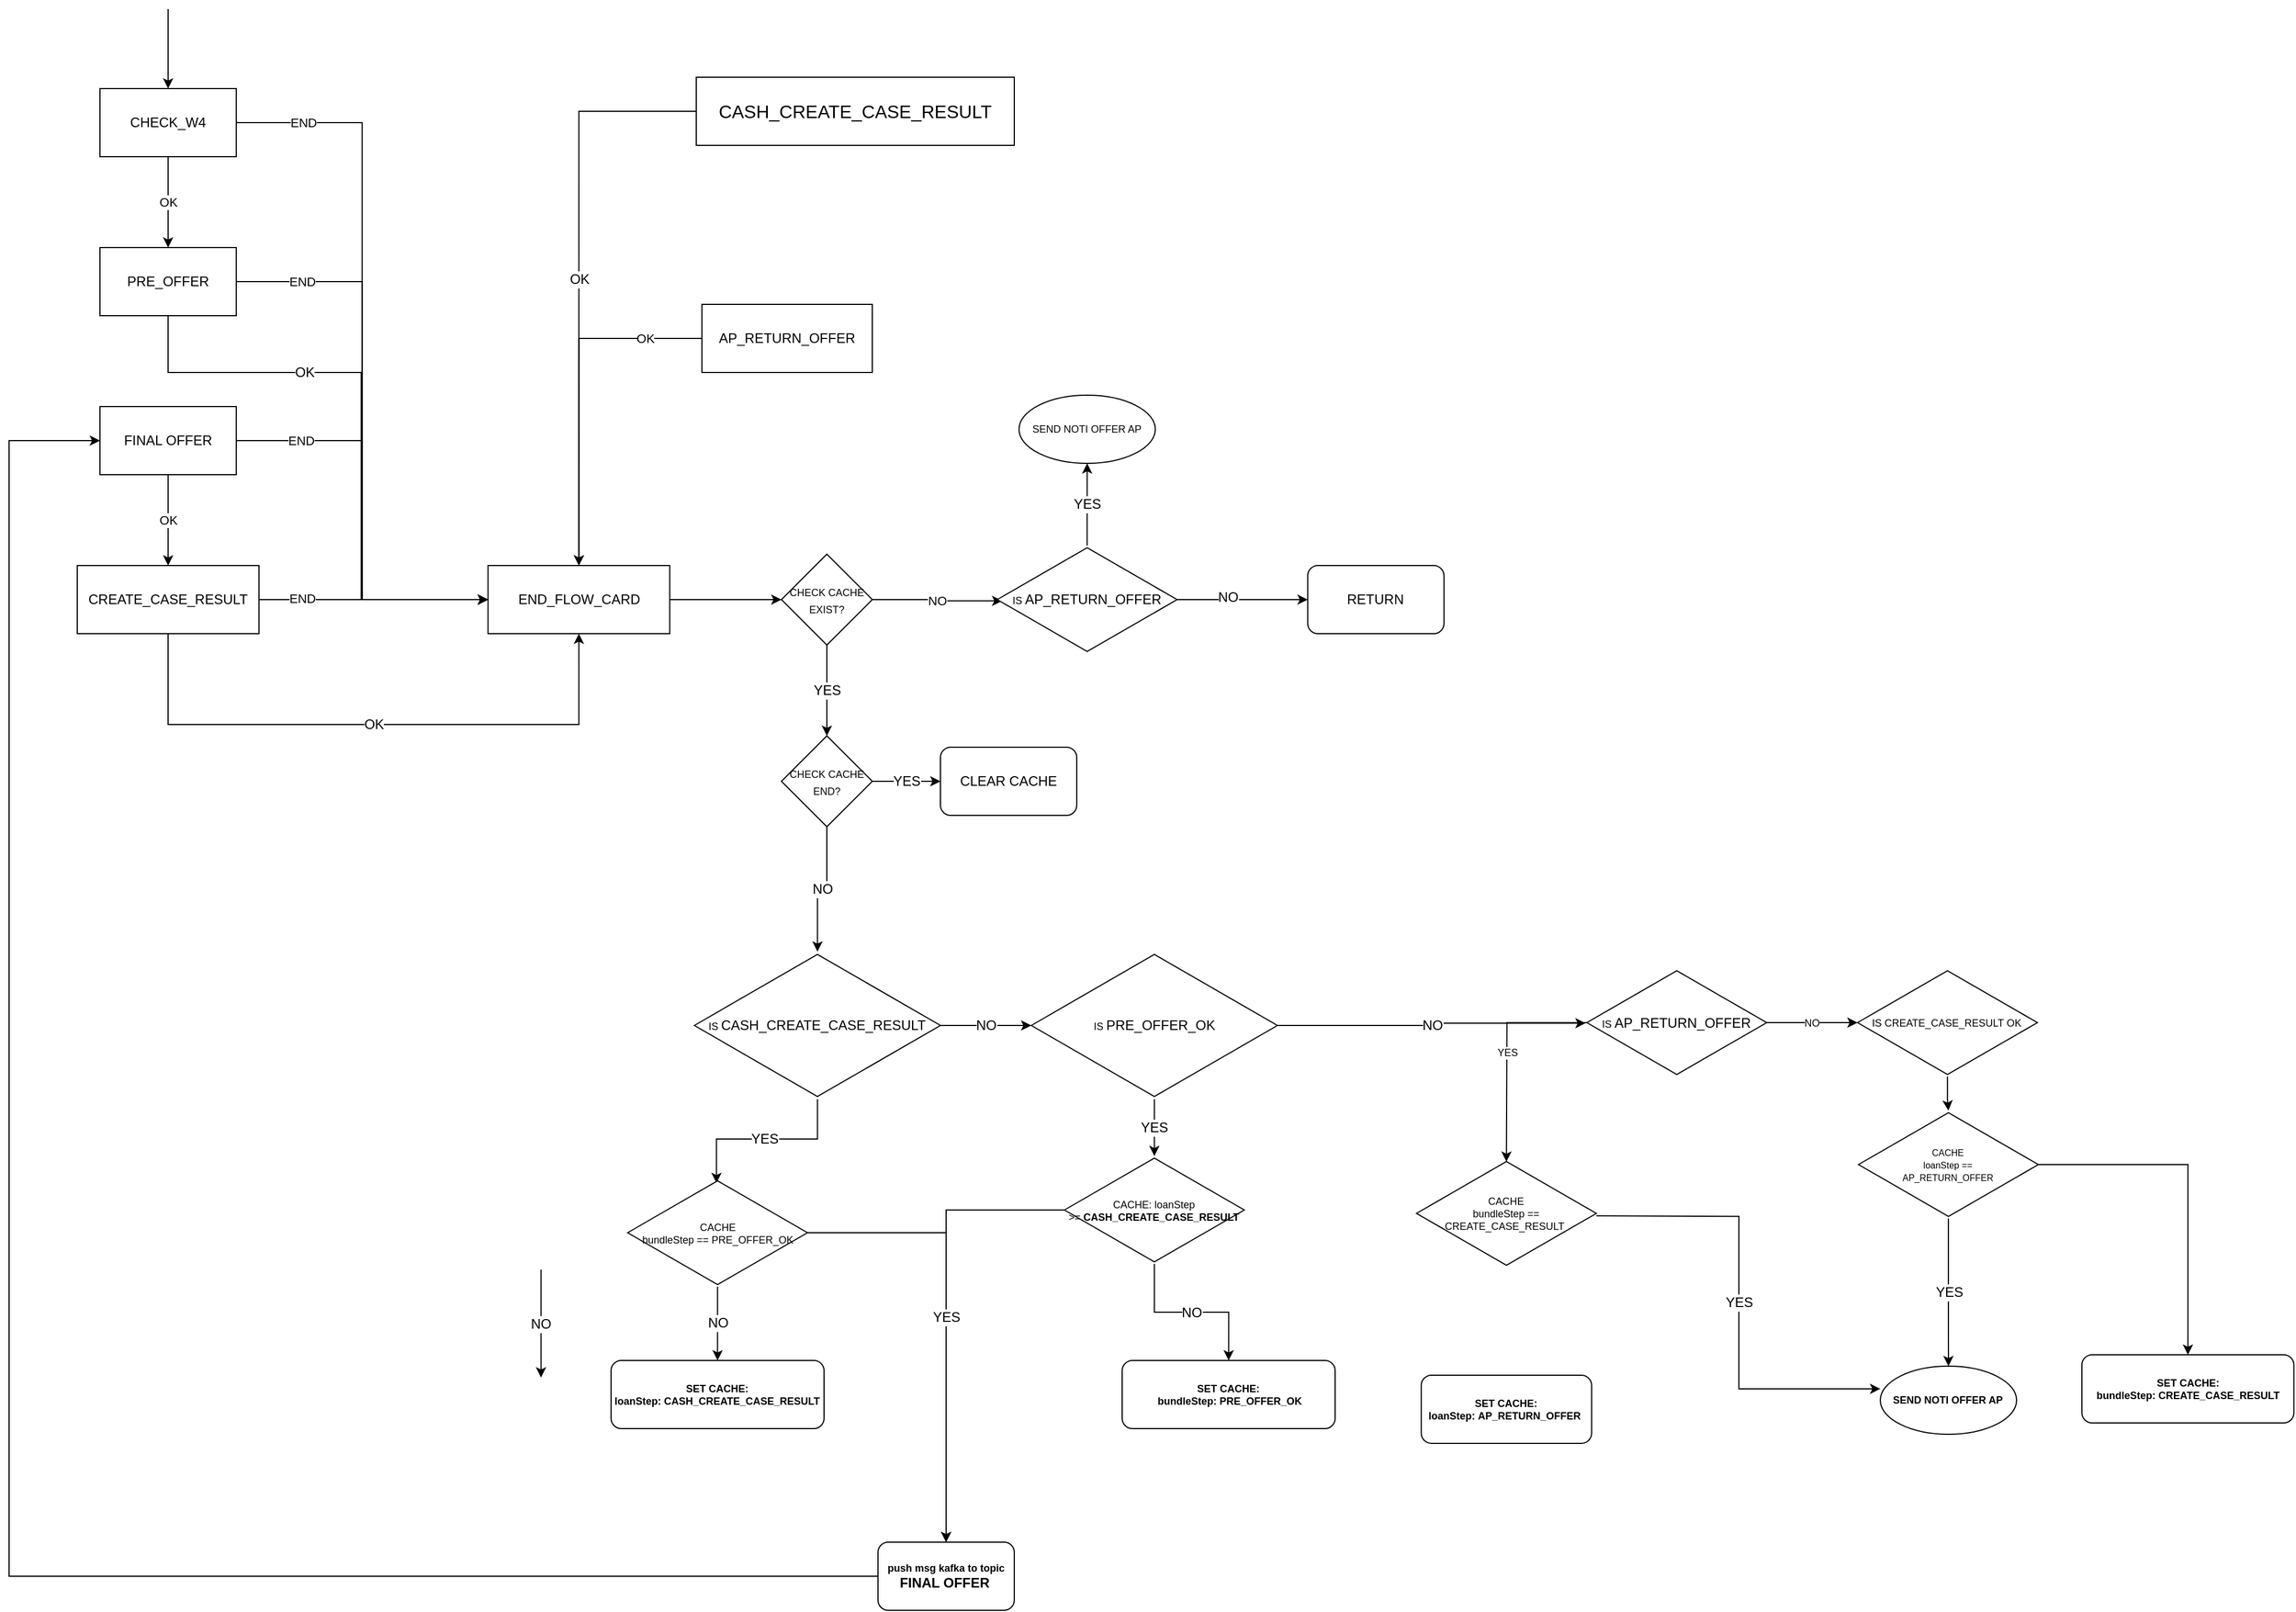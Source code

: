 <mxfile version="21.5.1" type="github">
  <diagram name="Page-1" id="7FqEsYWDeaGX7wjlsTPA">
    <mxGraphModel dx="4351" dy="1082" grid="1" gridSize="10" guides="1" tooltips="1" connect="1" arrows="1" fold="1" page="1" pageScale="1" pageWidth="827" pageHeight="1169" math="0" shadow="0">
      <root>
        <mxCell id="0" />
        <mxCell id="1" parent="0" />
        <mxCell id="zOFDkZLc7QInV6od4MHP-1" value="" style="endArrow=classic;html=1;rounded=0;" edge="1" parent="1" target="zOFDkZLc7QInV6od4MHP-4">
          <mxGeometry width="50" height="50" relative="1" as="geometry">
            <mxPoint x="-1189.98" y="1650" as="sourcePoint" />
            <mxPoint x="-1189.98" y="1750" as="targetPoint" />
          </mxGeometry>
        </mxCell>
        <mxCell id="zOFDkZLc7QInV6od4MHP-2" value="OK" style="edgeStyle=orthogonalEdgeStyle;rounded=0;orthogonalLoop=1;jettySize=auto;html=1;" edge="1" parent="1" source="zOFDkZLc7QInV6od4MHP-4" target="zOFDkZLc7QInV6od4MHP-7">
          <mxGeometry relative="1" as="geometry" />
        </mxCell>
        <mxCell id="zOFDkZLc7QInV6od4MHP-3" value="END" style="edgeStyle=orthogonalEdgeStyle;rounded=0;orthogonalLoop=1;jettySize=auto;html=1;entryX=0;entryY=0.5;entryDx=0;entryDy=0;" edge="1" parent="1" source="zOFDkZLc7QInV6od4MHP-4" target="zOFDkZLc7QInV6od4MHP-16">
          <mxGeometry x="-0.818" relative="1" as="geometry">
            <mxPoint as="offset" />
          </mxGeometry>
        </mxCell>
        <mxCell id="zOFDkZLc7QInV6od4MHP-4" value="CHECK_W4" style="rounded=0;whiteSpace=wrap;html=1;" vertex="1" parent="1">
          <mxGeometry x="-1249.98" y="1720" width="120" height="60" as="geometry" />
        </mxCell>
        <mxCell id="zOFDkZLc7QInV6od4MHP-5" value="END" style="edgeStyle=orthogonalEdgeStyle;rounded=0;orthogonalLoop=1;jettySize=auto;html=1;entryX=0;entryY=0.5;entryDx=0;entryDy=0;" edge="1" parent="1" source="zOFDkZLc7QInV6od4MHP-7" target="zOFDkZLc7QInV6od4MHP-16">
          <mxGeometry x="-0.769" relative="1" as="geometry">
            <mxPoint as="offset" />
          </mxGeometry>
        </mxCell>
        <mxCell id="zOFDkZLc7QInV6od4MHP-6" value="OK" style="edgeStyle=orthogonalEdgeStyle;rounded=0;orthogonalLoop=1;jettySize=auto;html=1;fontSize=12;entryX=0;entryY=0.5;entryDx=0;entryDy=0;" edge="1" parent="1" source="zOFDkZLc7QInV6od4MHP-7" target="zOFDkZLc7QInV6od4MHP-16">
          <mxGeometry x="-0.361" relative="1" as="geometry">
            <mxPoint x="-889.98" y="2170" as="targetPoint" />
            <Array as="points">
              <mxPoint x="-1189.98" y="1970" />
              <mxPoint x="-1019.98" y="1970" />
              <mxPoint x="-1019.98" y="2170" />
            </Array>
            <mxPoint as="offset" />
          </mxGeometry>
        </mxCell>
        <mxCell id="zOFDkZLc7QInV6od4MHP-7" value="PRE_OFFER" style="rounded=0;whiteSpace=wrap;html=1;" vertex="1" parent="1">
          <mxGeometry x="-1249.98" y="1860" width="120" height="60" as="geometry" />
        </mxCell>
        <mxCell id="zOFDkZLc7QInV6od4MHP-8" value="OK" style="edgeStyle=orthogonalEdgeStyle;rounded=0;orthogonalLoop=1;jettySize=auto;html=1;" edge="1" parent="1" source="zOFDkZLc7QInV6od4MHP-10" target="zOFDkZLc7QInV6od4MHP-14">
          <mxGeometry relative="1" as="geometry" />
        </mxCell>
        <mxCell id="zOFDkZLc7QInV6od4MHP-9" value="END" style="edgeStyle=orthogonalEdgeStyle;rounded=0;orthogonalLoop=1;jettySize=auto;html=1;entryX=0;entryY=0.5;entryDx=0;entryDy=0;" edge="1" parent="1" source="zOFDkZLc7QInV6od4MHP-10" target="zOFDkZLc7QInV6od4MHP-16">
          <mxGeometry x="-0.684" relative="1" as="geometry">
            <mxPoint as="offset" />
          </mxGeometry>
        </mxCell>
        <mxCell id="zOFDkZLc7QInV6od4MHP-10" value="FINAL OFFER" style="rounded=0;whiteSpace=wrap;html=1;" vertex="1" parent="1">
          <mxGeometry x="-1249.98" y="2000" width="120" height="60" as="geometry" />
        </mxCell>
        <mxCell id="zOFDkZLc7QInV6od4MHP-11" value="" style="edgeStyle=orthogonalEdgeStyle;rounded=0;orthogonalLoop=1;jettySize=auto;html=1;" edge="1" parent="1" source="zOFDkZLc7QInV6od4MHP-14" target="zOFDkZLc7QInV6od4MHP-16">
          <mxGeometry relative="1" as="geometry" />
        </mxCell>
        <mxCell id="zOFDkZLc7QInV6od4MHP-12" value="END" style="edgeLabel;html=1;align=center;verticalAlign=middle;resizable=0;points=[];" vertex="1" connectable="0" parent="zOFDkZLc7QInV6od4MHP-11">
          <mxGeometry x="-0.628" y="1" relative="1" as="geometry">
            <mxPoint as="offset" />
          </mxGeometry>
        </mxCell>
        <mxCell id="zOFDkZLc7QInV6od4MHP-13" value="OK" style="edgeStyle=orthogonalEdgeStyle;rounded=0;orthogonalLoop=1;jettySize=auto;html=1;fontSize=12;entryX=0.5;entryY=1;entryDx=0;entryDy=0;" edge="1" parent="1" source="zOFDkZLc7QInV6od4MHP-14" target="zOFDkZLc7QInV6od4MHP-16">
          <mxGeometry relative="1" as="geometry">
            <Array as="points">
              <mxPoint x="-1189.98" y="2280" />
              <mxPoint x="-827.98" y="2280" />
            </Array>
          </mxGeometry>
        </mxCell>
        <mxCell id="zOFDkZLc7QInV6od4MHP-14" value="CREATE_CASE_RESULT" style="rounded=0;whiteSpace=wrap;html=1;" vertex="1" parent="1">
          <mxGeometry x="-1269.98" y="2140" width="160" height="60" as="geometry" />
        </mxCell>
        <mxCell id="zOFDkZLc7QInV6od4MHP-15" style="edgeStyle=orthogonalEdgeStyle;rounded=0;orthogonalLoop=1;jettySize=auto;html=1;" edge="1" parent="1" source="zOFDkZLc7QInV6od4MHP-16">
          <mxGeometry relative="1" as="geometry">
            <mxPoint x="-649.98" y="2170" as="targetPoint" />
          </mxGeometry>
        </mxCell>
        <mxCell id="zOFDkZLc7QInV6od4MHP-16" value="END_FLOW_CARD" style="rounded=0;whiteSpace=wrap;html=1;" vertex="1" parent="1">
          <mxGeometry x="-908.31" y="2140" width="160" height="60" as="geometry" />
        </mxCell>
        <mxCell id="zOFDkZLc7QInV6od4MHP-17" value="OK" style="edgeStyle=orthogonalEdgeStyle;rounded=0;orthogonalLoop=1;jettySize=auto;html=1;entryX=0.5;entryY=0;entryDx=0;entryDy=0;" edge="1" parent="1" source="zOFDkZLc7QInV6od4MHP-18" target="zOFDkZLc7QInV6od4MHP-16">
          <mxGeometry x="-0.676" relative="1" as="geometry">
            <mxPoint as="offset" />
          </mxGeometry>
        </mxCell>
        <mxCell id="zOFDkZLc7QInV6od4MHP-18" value="AP_RETURN_OFFER" style="rounded=0;whiteSpace=wrap;html=1;" vertex="1" parent="1">
          <mxGeometry x="-719.98" y="1910" width="150" height="60" as="geometry" />
        </mxCell>
        <mxCell id="zOFDkZLc7QInV6od4MHP-19" value="NO" style="edgeStyle=orthogonalEdgeStyle;rounded=0;orthogonalLoop=1;jettySize=auto;html=1;entryX=0.028;entryY=0.512;entryDx=0;entryDy=0;entryPerimeter=0;" edge="1" parent="1" source="zOFDkZLc7QInV6od4MHP-21" target="zOFDkZLc7QInV6od4MHP-25">
          <mxGeometry relative="1" as="geometry">
            <mxPoint x="-509.98" y="2170" as="targetPoint" />
          </mxGeometry>
        </mxCell>
        <mxCell id="zOFDkZLc7QInV6od4MHP-20" value="YES" style="edgeStyle=orthogonalEdgeStyle;rounded=0;orthogonalLoop=1;jettySize=auto;html=1;fontSize=12;" edge="1" parent="1" source="zOFDkZLc7QInV6od4MHP-21" target="zOFDkZLc7QInV6od4MHP-62">
          <mxGeometry relative="1" as="geometry" />
        </mxCell>
        <mxCell id="zOFDkZLc7QInV6od4MHP-21" value="&lt;font style=&quot;font-size: 9px;&quot;&gt;CHECK CACHE EXIST?&lt;/font&gt;" style="rhombus;whiteSpace=wrap;html=1;" vertex="1" parent="1">
          <mxGeometry x="-649.98" y="2130" width="80" height="80" as="geometry" />
        </mxCell>
        <mxCell id="zOFDkZLc7QInV6od4MHP-22" value="YES" style="edgeStyle=orthogonalEdgeStyle;rounded=0;orthogonalLoop=1;jettySize=auto;html=1;fontSize=12;" edge="1" parent="1" source="zOFDkZLc7QInV6od4MHP-25" target="zOFDkZLc7QInV6od4MHP-37">
          <mxGeometry relative="1" as="geometry" />
        </mxCell>
        <mxCell id="zOFDkZLc7QInV6od4MHP-23" value="" style="edgeStyle=orthogonalEdgeStyle;rounded=0;orthogonalLoop=1;jettySize=auto;html=1;fontSize=12;" edge="1" parent="1" source="zOFDkZLc7QInV6od4MHP-25" target="zOFDkZLc7QInV6od4MHP-38">
          <mxGeometry relative="1" as="geometry" />
        </mxCell>
        <mxCell id="zOFDkZLc7QInV6od4MHP-24" value="NO" style="edgeLabel;html=1;align=center;verticalAlign=middle;resizable=0;points=[];fontSize=12;" vertex="1" connectable="0" parent="zOFDkZLc7QInV6od4MHP-23">
          <mxGeometry x="-0.236" y="2" relative="1" as="geometry">
            <mxPoint as="offset" />
          </mxGeometry>
        </mxCell>
        <mxCell id="zOFDkZLc7QInV6od4MHP-25" value="IS&amp;nbsp;&lt;span style=&quot;font-size: 12px;&quot;&gt;AP_RETURN_OFFER&lt;/span&gt;" style="html=1;whiteSpace=wrap;aspect=fixed;shape=isoRectangle;fontSize=9;" vertex="1" parent="1">
          <mxGeometry x="-459.98" y="2122.5" width="158.33" height="95" as="geometry" />
        </mxCell>
        <mxCell id="zOFDkZLc7QInV6od4MHP-26" value="YES" style="edgeStyle=orthogonalEdgeStyle;rounded=0;orthogonalLoop=1;jettySize=auto;html=1;fontSize=9;" edge="1" parent="1" source="zOFDkZLc7QInV6od4MHP-28">
          <mxGeometry relative="1" as="geometry">
            <mxPoint x="-11.687" y="2665" as="targetPoint" />
          </mxGeometry>
        </mxCell>
        <mxCell id="zOFDkZLc7QInV6od4MHP-27" value="NO" style="edgeStyle=orthogonalEdgeStyle;rounded=0;orthogonalLoop=1;jettySize=auto;html=1;fontSize=9;" edge="1" parent="1" source="zOFDkZLc7QInV6od4MHP-28" target="zOFDkZLc7QInV6od4MHP-35">
          <mxGeometry relative="1" as="geometry" />
        </mxCell>
        <mxCell id="zOFDkZLc7QInV6od4MHP-28" value="IS&amp;nbsp;&lt;span style=&quot;font-size: 12px;&quot;&gt;AP_RETURN_OFFER&lt;/span&gt;" style="html=1;whiteSpace=wrap;aspect=fixed;shape=isoRectangle;fontSize=9;" vertex="1" parent="1">
          <mxGeometry x="59.16" y="2495" width="158.33" height="95" as="geometry" />
        </mxCell>
        <mxCell id="zOFDkZLc7QInV6od4MHP-29" value="NO" style="edgeStyle=orthogonalEdgeStyle;rounded=0;orthogonalLoop=1;jettySize=auto;html=1;fontSize=12;" edge="1" parent="1">
          <mxGeometry relative="1" as="geometry">
            <mxPoint x="-861.667" y="2760" as="sourcePoint" />
            <mxPoint x="-861.667" y="2855" as="targetPoint" />
          </mxGeometry>
        </mxCell>
        <mxCell id="zOFDkZLc7QInV6od4MHP-30" value="YES" style="edgeStyle=orthogonalEdgeStyle;rounded=0;orthogonalLoop=1;jettySize=auto;html=1;entryX=0;entryY=0.333;entryDx=0;entryDy=0;entryPerimeter=0;fontSize=12;" edge="1" parent="1" target="zOFDkZLc7QInV6od4MHP-32">
          <mxGeometry relative="1" as="geometry">
            <mxPoint x="67.5" y="2712.571" as="sourcePoint" />
          </mxGeometry>
        </mxCell>
        <mxCell id="zOFDkZLc7QInV6od4MHP-31" value="CACHE&lt;br&gt;bundleStep == CREATE_CASE_RESULT&amp;nbsp;" style="html=1;whiteSpace=wrap;aspect=fixed;shape=isoRectangle;fontSize=9;" vertex="1" parent="1">
          <mxGeometry x="-90.83" y="2663" width="158.33" height="95" as="geometry" />
        </mxCell>
        <mxCell id="zOFDkZLc7QInV6od4MHP-32" value="SEND NOTI OFFER AP" style="ellipse;whiteSpace=wrap;html=1;fontSize=9;fontStyle=1" vertex="1" parent="1">
          <mxGeometry x="317.495" y="2845" width="120" height="60" as="geometry" />
        </mxCell>
        <mxCell id="zOFDkZLc7QInV6od4MHP-33" value="SET CACHE: loanStep:&amp;nbsp;AP_RETURN_OFFER&amp;nbsp;" style="rounded=1;whiteSpace=wrap;html=1;fontSize=9;fontStyle=1" vertex="1" parent="1">
          <mxGeometry x="-86.67" y="2853" width="150" height="60" as="geometry" />
        </mxCell>
        <mxCell id="zOFDkZLc7QInV6od4MHP-34" value="" style="edgeStyle=orthogonalEdgeStyle;rounded=0;orthogonalLoop=1;jettySize=auto;html=1;fontSize=12;" edge="1" parent="1" source="zOFDkZLc7QInV6od4MHP-35" target="zOFDkZLc7QInV6od4MHP-41">
          <mxGeometry relative="1" as="geometry" />
        </mxCell>
        <mxCell id="zOFDkZLc7QInV6od4MHP-35" value="IS CREATE_CASE_RESULT OK" style="html=1;whiteSpace=wrap;aspect=fixed;shape=isoRectangle;fontSize=9;" vertex="1" parent="1">
          <mxGeometry x="297.49" y="2495" width="158.33" height="95" as="geometry" />
        </mxCell>
        <mxCell id="zOFDkZLc7QInV6od4MHP-36" value="SET CACHE: bundleStep:&amp;nbsp;CREATE_CASE_RESULT" style="rounded=1;whiteSpace=wrap;html=1;fontSize=9;fontStyle=1" vertex="1" parent="1">
          <mxGeometry x="494.99" y="2835" width="186.68" height="60" as="geometry" />
        </mxCell>
        <mxCell id="zOFDkZLc7QInV6od4MHP-37" value="SEND NOTI OFFER AP" style="ellipse;whiteSpace=wrap;html=1;fontSize=9;" vertex="1" parent="1">
          <mxGeometry x="-440.815" y="1990" width="120" height="60" as="geometry" />
        </mxCell>
        <mxCell id="zOFDkZLc7QInV6od4MHP-38" value="RETURN" style="rounded=1;whiteSpace=wrap;html=1;fontSize=12;" vertex="1" parent="1">
          <mxGeometry x="-186.64" y="2140" width="120" height="60" as="geometry" />
        </mxCell>
        <mxCell id="zOFDkZLc7QInV6od4MHP-39" value="YES" style="edgeStyle=orthogonalEdgeStyle;rounded=0;orthogonalLoop=1;jettySize=auto;html=1;fontSize=12;entryX=0.5;entryY=0;entryDx=0;entryDy=0;" edge="1" parent="1" source="zOFDkZLc7QInV6od4MHP-41" target="zOFDkZLc7QInV6od4MHP-32">
          <mxGeometry relative="1" as="geometry">
            <mxPoint x="218.33" y="2835" as="targetPoint" />
          </mxGeometry>
        </mxCell>
        <mxCell id="zOFDkZLc7QInV6od4MHP-40" value="" style="edgeStyle=orthogonalEdgeStyle;rounded=0;orthogonalLoop=1;jettySize=auto;html=1;fontSize=12;" edge="1" parent="1" source="zOFDkZLc7QInV6od4MHP-41" target="zOFDkZLc7QInV6od4MHP-36">
          <mxGeometry relative="1" as="geometry" />
        </mxCell>
        <mxCell id="zOFDkZLc7QInV6od4MHP-41" value="&lt;font style=&quot;font-size: 8px;&quot;&gt;CACHE&lt;br&gt;loanStep ==&lt;br&gt;&amp;nbsp;AP_RETURN_OFFER&amp;nbsp;&lt;/font&gt;" style="html=1;whiteSpace=wrap;aspect=fixed;shape=isoRectangle;fontSize=9;" vertex="1" parent="1">
          <mxGeometry x="298.33" y="2620" width="158.33" height="95" as="geometry" />
        </mxCell>
        <mxCell id="zOFDkZLc7QInV6od4MHP-42" value="OK" style="edgeStyle=orthogonalEdgeStyle;rounded=0;orthogonalLoop=1;jettySize=auto;html=1;fontSize=12;entryX=0.5;entryY=0;entryDx=0;entryDy=0;" edge="1" parent="1" source="zOFDkZLc7QInV6od4MHP-43" target="zOFDkZLc7QInV6od4MHP-16">
          <mxGeometry relative="1" as="geometry">
            <mxPoint x="-789.98" y="2160" as="targetPoint" />
            <Array as="points">
              <mxPoint x="-827.98" y="1740" />
            </Array>
          </mxGeometry>
        </mxCell>
        <mxCell id="zOFDkZLc7QInV6od4MHP-43" value="&lt;font size=&quot;3&quot;&gt;CASH_CREATE_CASE_RESULT&lt;/font&gt;" style="rounded=0;whiteSpace=wrap;html=1;fontSize=8;" vertex="1" parent="1">
          <mxGeometry x="-724.98" y="1710" width="280" height="60" as="geometry" />
        </mxCell>
        <mxCell id="zOFDkZLc7QInV6od4MHP-44" value="NO" style="edgeStyle=orthogonalEdgeStyle;rounded=0;orthogonalLoop=1;jettySize=auto;html=1;fontSize=12;" edge="1" parent="1" source="zOFDkZLc7QInV6od4MHP-46" target="zOFDkZLc7QInV6od4MHP-49">
          <mxGeometry relative="1" as="geometry" />
        </mxCell>
        <mxCell id="zOFDkZLc7QInV6od4MHP-45" value="YES" style="edgeStyle=orthogonalEdgeStyle;rounded=0;orthogonalLoop=1;jettySize=auto;html=1;fontSize=12;entryX=0.494;entryY=0.039;entryDx=0;entryDy=0;entryPerimeter=0;" edge="1" parent="1" source="zOFDkZLc7QInV6od4MHP-46" target="zOFDkZLc7QInV6od4MHP-52">
          <mxGeometry relative="1" as="geometry">
            <mxPoint x="-618.31" y="2690" as="targetPoint" />
          </mxGeometry>
        </mxCell>
        <mxCell id="zOFDkZLc7QInV6od4MHP-46" value="IS &lt;span style=&quot;font-size: 12px;&quot;&gt;CASH_CREATE_CASE_RESULT&lt;/span&gt;" style="html=1;whiteSpace=wrap;aspect=fixed;shape=isoRectangle;fontSize=9;" vertex="1" parent="1">
          <mxGeometry x="-726.64" y="2480" width="216.66" height="130" as="geometry" />
        </mxCell>
        <mxCell id="zOFDkZLc7QInV6od4MHP-47" value="NO" style="edgeStyle=orthogonalEdgeStyle;rounded=0;orthogonalLoop=1;jettySize=auto;html=1;entryX=-0.007;entryY=0.505;entryDx=0;entryDy=0;entryPerimeter=0;fontSize=12;" edge="1" parent="1" source="zOFDkZLc7QInV6od4MHP-49" target="zOFDkZLc7QInV6od4MHP-28">
          <mxGeometry relative="1" as="geometry" />
        </mxCell>
        <mxCell id="zOFDkZLc7QInV6od4MHP-48" value="YES" style="edgeStyle=orthogonalEdgeStyle;rounded=0;orthogonalLoop=1;jettySize=auto;html=1;fontSize=12;" edge="1" parent="1" source="zOFDkZLc7QInV6od4MHP-49" target="zOFDkZLc7QInV6od4MHP-55">
          <mxGeometry relative="1" as="geometry" />
        </mxCell>
        <mxCell id="zOFDkZLc7QInV6od4MHP-49" value="IS &lt;span style=&quot;font-size: 12px;&quot;&gt;PRE_OFFER_OK&lt;/span&gt;" style="html=1;whiteSpace=wrap;aspect=fixed;shape=isoRectangle;fontSize=9;" vertex="1" parent="1">
          <mxGeometry x="-429.98" y="2480" width="216.66" height="130" as="geometry" />
        </mxCell>
        <mxCell id="zOFDkZLc7QInV6od4MHP-50" value="NO" style="edgeStyle=orthogonalEdgeStyle;rounded=0;orthogonalLoop=1;jettySize=auto;html=1;fontSize=12;entryX=0.5;entryY=0;entryDx=0;entryDy=0;" edge="1" parent="1" source="zOFDkZLc7QInV6od4MHP-52" target="zOFDkZLc7QInV6od4MHP-56">
          <mxGeometry relative="1" as="geometry">
            <mxPoint x="-617.85" y="2793" as="targetPoint" />
          </mxGeometry>
        </mxCell>
        <mxCell id="zOFDkZLc7QInV6od4MHP-51" value="YES" style="edgeStyle=orthogonalEdgeStyle;rounded=0;orthogonalLoop=1;jettySize=auto;html=1;fontSize=12;" edge="1" parent="1" source="zOFDkZLc7QInV6od4MHP-52" target="zOFDkZLc7QInV6od4MHP-59">
          <mxGeometry relative="1" as="geometry" />
        </mxCell>
        <mxCell id="zOFDkZLc7QInV6od4MHP-52" value="CACHE&lt;br&gt;bundleStep == PRE_OFFER_OK" style="html=1;whiteSpace=wrap;aspect=fixed;shape=isoRectangle;fontSize=9;" vertex="1" parent="1">
          <mxGeometry x="-785.4" y="2680" width="158.33" height="95" as="geometry" />
        </mxCell>
        <mxCell id="zOFDkZLc7QInV6od4MHP-53" value="NO" style="edgeStyle=orthogonalEdgeStyle;rounded=0;orthogonalLoop=1;jettySize=auto;html=1;entryX=0.5;entryY=0;entryDx=0;entryDy=0;fontSize=12;" edge="1" parent="1" source="zOFDkZLc7QInV6od4MHP-55" target="zOFDkZLc7QInV6od4MHP-57">
          <mxGeometry relative="1" as="geometry" />
        </mxCell>
        <mxCell id="zOFDkZLc7QInV6od4MHP-54" value="YES" style="edgeStyle=orthogonalEdgeStyle;rounded=0;orthogonalLoop=1;jettySize=auto;html=1;fontSize=12;" edge="1" parent="1" source="zOFDkZLc7QInV6od4MHP-55" target="zOFDkZLc7QInV6od4MHP-59">
          <mxGeometry relative="1" as="geometry" />
        </mxCell>
        <mxCell id="zOFDkZLc7QInV6od4MHP-55" value="CACHE: loanStep &amp;gt;=&amp;nbsp;&lt;span style=&quot;font-weight: 700;&quot;&gt;CASH_CREATE_CASE_RESULT&lt;/span&gt;" style="html=1;whiteSpace=wrap;aspect=fixed;shape=isoRectangle;fontSize=9;" vertex="1" parent="1">
          <mxGeometry x="-400.81" y="2660" width="158.33" height="95" as="geometry" />
        </mxCell>
        <mxCell id="zOFDkZLc7QInV6od4MHP-56" value="SET CACHE:&lt;br&gt;&amp;nbsp;loanStep:&amp;nbsp;CASH_CREATE_CASE_RESULT&amp;nbsp;" style="rounded=1;whiteSpace=wrap;html=1;fontSize=9;fontStyle=1" vertex="1" parent="1">
          <mxGeometry x="-799.98" y="2840" width="187.49" height="60" as="geometry" />
        </mxCell>
        <mxCell id="zOFDkZLc7QInV6od4MHP-57" value="SET CACHE:&lt;br&gt;&amp;nbsp;bundleStep:&amp;nbsp;PRE_OFFER_OK" style="rounded=1;whiteSpace=wrap;html=1;fontSize=9;fontStyle=1" vertex="1" parent="1">
          <mxGeometry x="-349.98" y="2840" width="187.49" height="60" as="geometry" />
        </mxCell>
        <mxCell id="zOFDkZLc7QInV6od4MHP-58" style="edgeStyle=orthogonalEdgeStyle;rounded=0;orthogonalLoop=1;jettySize=auto;html=1;fontSize=12;entryX=0;entryY=0.5;entryDx=0;entryDy=0;" edge="1" parent="1" source="zOFDkZLc7QInV6od4MHP-59" target="zOFDkZLc7QInV6od4MHP-10">
          <mxGeometry relative="1" as="geometry">
            <mxPoint x="-1539.98" y="2030" as="targetPoint" />
            <Array as="points">
              <mxPoint x="-1329.98" y="3030" />
              <mxPoint x="-1329.98" y="2030" />
            </Array>
          </mxGeometry>
        </mxCell>
        <mxCell id="zOFDkZLc7QInV6od4MHP-59" value="push msg kafka to topic&lt;br&gt;&lt;span style=&quot;font-size: 12px;&quot;&gt;FINAL OFFER&lt;/span&gt;&amp;nbsp;" style="rounded=1;whiteSpace=wrap;html=1;fontSize=9;fontStyle=1" vertex="1" parent="1">
          <mxGeometry x="-564.975" y="3000" width="120" height="60" as="geometry" />
        </mxCell>
        <mxCell id="zOFDkZLc7QInV6od4MHP-60" value="NO" style="edgeStyle=orthogonalEdgeStyle;rounded=0;orthogonalLoop=1;jettySize=auto;html=1;fontSize=12;" edge="1" parent="1" source="zOFDkZLc7QInV6od4MHP-62" target="zOFDkZLc7QInV6od4MHP-46">
          <mxGeometry relative="1" as="geometry" />
        </mxCell>
        <mxCell id="zOFDkZLc7QInV6od4MHP-61" value="YES" style="edgeStyle=orthogonalEdgeStyle;rounded=0;orthogonalLoop=1;jettySize=auto;html=1;fontSize=12;" edge="1" parent="1" source="zOFDkZLc7QInV6od4MHP-62" target="zOFDkZLc7QInV6od4MHP-63">
          <mxGeometry relative="1" as="geometry" />
        </mxCell>
        <mxCell id="zOFDkZLc7QInV6od4MHP-62" value="&lt;font style=&quot;font-size: 9px;&quot;&gt;CHECK CACHE END?&lt;/font&gt;" style="rhombus;whiteSpace=wrap;html=1;" vertex="1" parent="1">
          <mxGeometry x="-649.98" y="2290" width="80" height="80" as="geometry" />
        </mxCell>
        <mxCell id="zOFDkZLc7QInV6od4MHP-63" value="CLEAR CACHE" style="rounded=1;whiteSpace=wrap;html=1;" vertex="1" parent="1">
          <mxGeometry x="-509.98" y="2300" width="120" height="60" as="geometry" />
        </mxCell>
      </root>
    </mxGraphModel>
  </diagram>
</mxfile>

